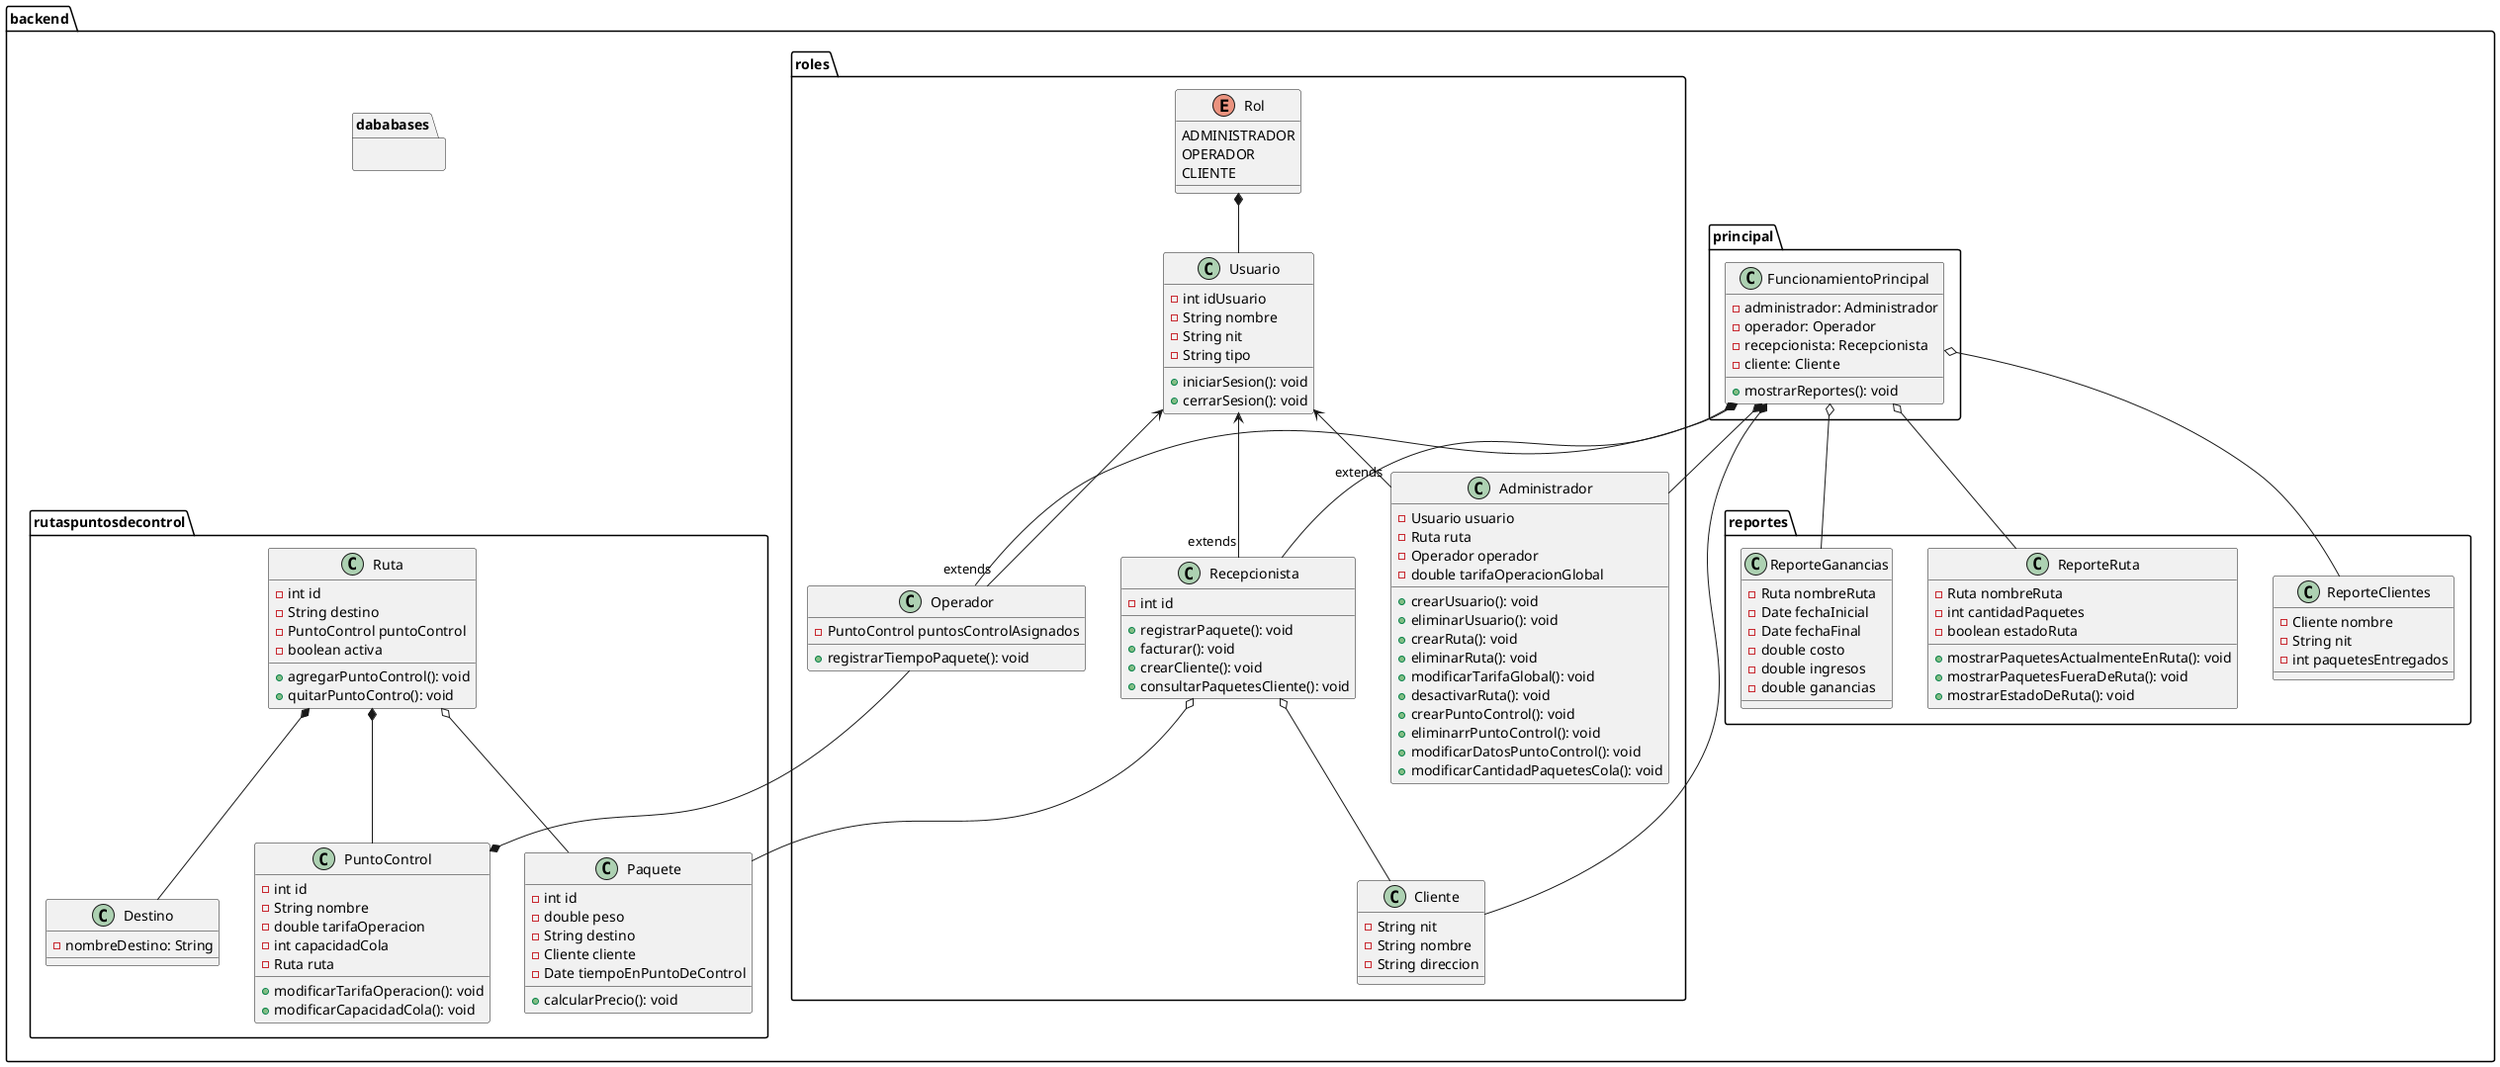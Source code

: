 @startuml diagrama_de_clases
package backend {
    package principal {
        class FuncionamientoPrincipal{
            - administrador: Administrador
            - operador: Operador
            - recepcionista: Recepcionista
            - cliente: Cliente
            + mostrarReportes(): void
        }


    }


    package roles {
        class Usuario {
            - int idUsuario
            - String nombre
            - String nit
            - String tipo
            + iniciarSesion(): void
            + cerrarSesion(): void
        }

        class Administrador {
            - Usuario usuario
            - Ruta ruta
            - Operador operador
            - double tarifaOperacionGlobal
            + crearUsuario(): void
            + eliminarUsuario(): void
            + crearRuta(): void
            + eliminarRuta(): void
            + modificarTarifaGlobal(): void
            + desactivarRuta(): void
            + crearPuntoControl(): void
            + eliminarrPuntoControl(): void
            + modificarDatosPuntoControl(): void
            + modificarCantidadPaquetesCola(): void
        }


        class Operador {
            - PuntoControl puntosControlAsignados
            + registrarTiempoPaquete(): void
        }

        class Recepcionista {
            - int id
            + registrarPaquete(): void
            + facturar(): void
            + crearCliente(): void
            + consultarPaquetesCliente(): void
        }

        class Cliente {
            - String nit
            - String nombre
            - String direccion
        }

        enum Rol {
            ADMINISTRADOR
            OPERADOR
            CLIENTE
        }

        FuncionamientoPrincipal *-- Administrador
        FuncionamientoPrincipal *-- Operador
        FuncionamientoPrincipal *-- Recepcionista
        FuncionamientoPrincipal *-- Cliente
    }

    package rutaspuntosdecontrol {
        class Paquete {
            - int id
            - double peso
            - String destino
            - Cliente cliente
            - Date tiempoEnPuntoDeControl
            + calcularPrecio(): void
        }

        class PuntoControl {
            - int id
            - String nombre
            - double tarifaOperacion
            - int capacidadCola
            - Ruta ruta
            + modificarTarifaOperacion(): void
            + modificarCapacidadCola(): void
        }

        class Ruta {
            - int id
            - String destino
            - PuntoControl puntoControl
            - boolean activa
            + agregarPuntoControl(): void
            + quitarPuntoContro(): void
        }

        class Destino {
            - nombreDestino: String
        }

        Ruta *-- Destino
    }

    Administrador "extends"-up-> Usuario
    Operador "extends"-up-> Usuario
    Recepcionista "extends"-up-> Usuario
    Ruta *-- PuntoControl
    Operador --* PuntoControl
    Recepcionista o-- Cliente
    Recepcionista o-- Paquete
    Ruta o-- Paquete
    Rol *-- Usuario

    package reportes {
        class ReporteRuta  {
            - Ruta nombreRuta
            - int cantidadPaquetes
            - boolean estadoRuta
            + mostrarPaquetesActualmenteEnRuta(): void
            + mostrarPaquetesFueraDeRuta(): void
            + mostrarEstadoDeRuta(): void
        }

        class ReporteGanancias {
            - Ruta nombreRuta
            - Date fechaInicial
            - Date fechaFinal
            - double costo
            - double ingresos
            - double ganancias
        }

        class ReporteClientes {
            - Cliente nombre
            - String nit
            - int paquetesEntregados
        }

        FuncionamientoPrincipal o-- ReporteRuta
        FuncionamientoPrincipal o-- ReporteGanancias
        FuncionamientoPrincipal o-- ReporteClientes
    }

    package dababases {

    }
}

